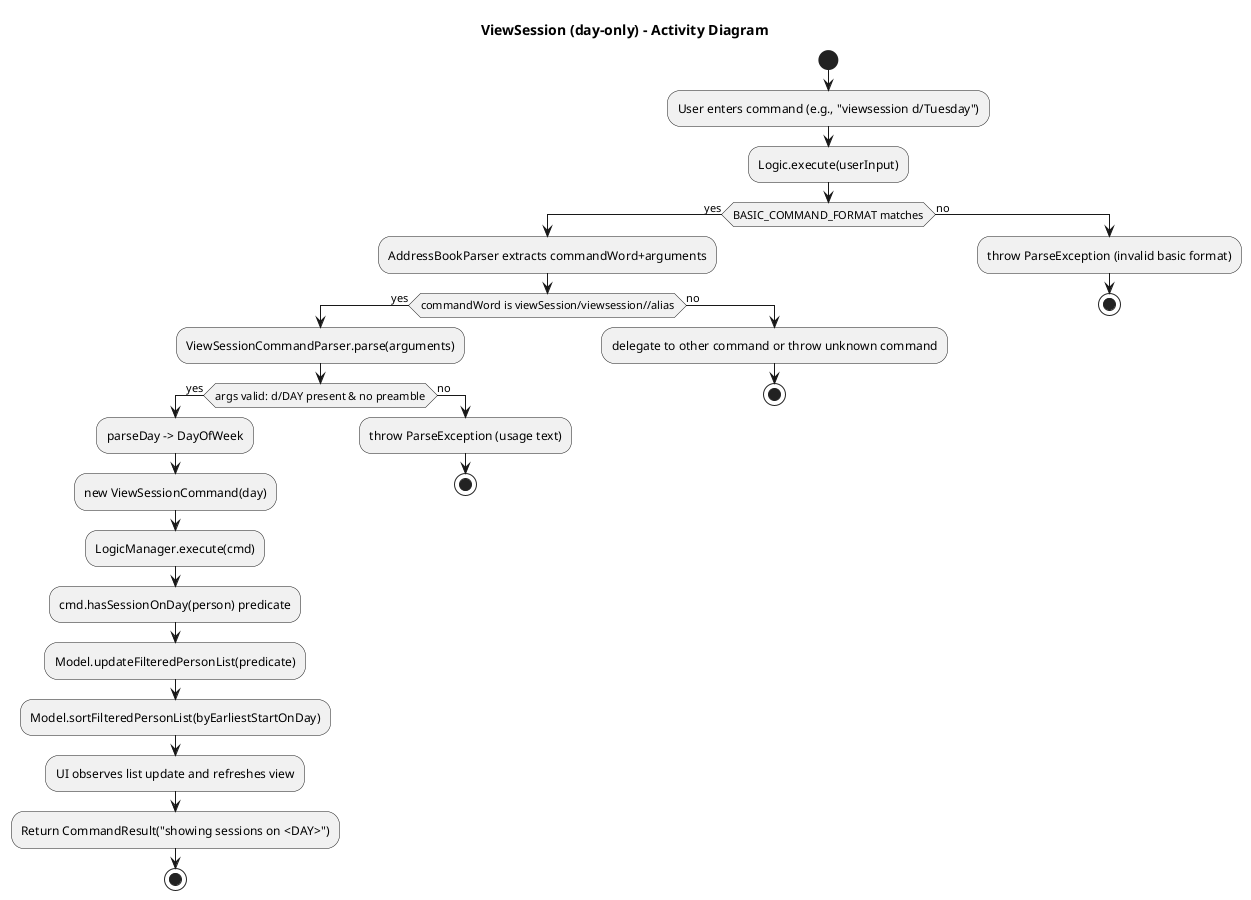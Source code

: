 @startuml
title ViewSession (day-only) - Activity Diagram

start
:User enters command (e.g., "viewsession d/Tuesday");
:Logic.execute(userInput);

if (BASIC_COMMAND_FORMAT matches) then (yes)
  :AddressBookParser extracts commandWord+arguments;
  if (commandWord is viewSession/viewsession//alias) then (yes)
    :ViewSessionCommandParser.parse(arguments);
    if (args valid: d/DAY present & no preamble) then (yes)
      :parseDay -> DayOfWeek;
      :new ViewSessionCommand(day);
      :LogicManager.execute(cmd);
      :cmd.hasSessionOnDay(person) predicate;
      :Model.updateFilteredPersonList(predicate);
      :Model.sortFilteredPersonList(byEarliestStartOnDay);
      :UI observes list update and refreshes view;
      :Return CommandResult("showing sessions on <DAY>");
      stop
    else (no)
      :throw ParseException (usage text);
      stop
    endif
  else (no)
    :delegate to other command or throw unknown command;
    stop
  endif
else (no)
  :throw ParseException (invalid basic format);
  stop
endif
@enduml

